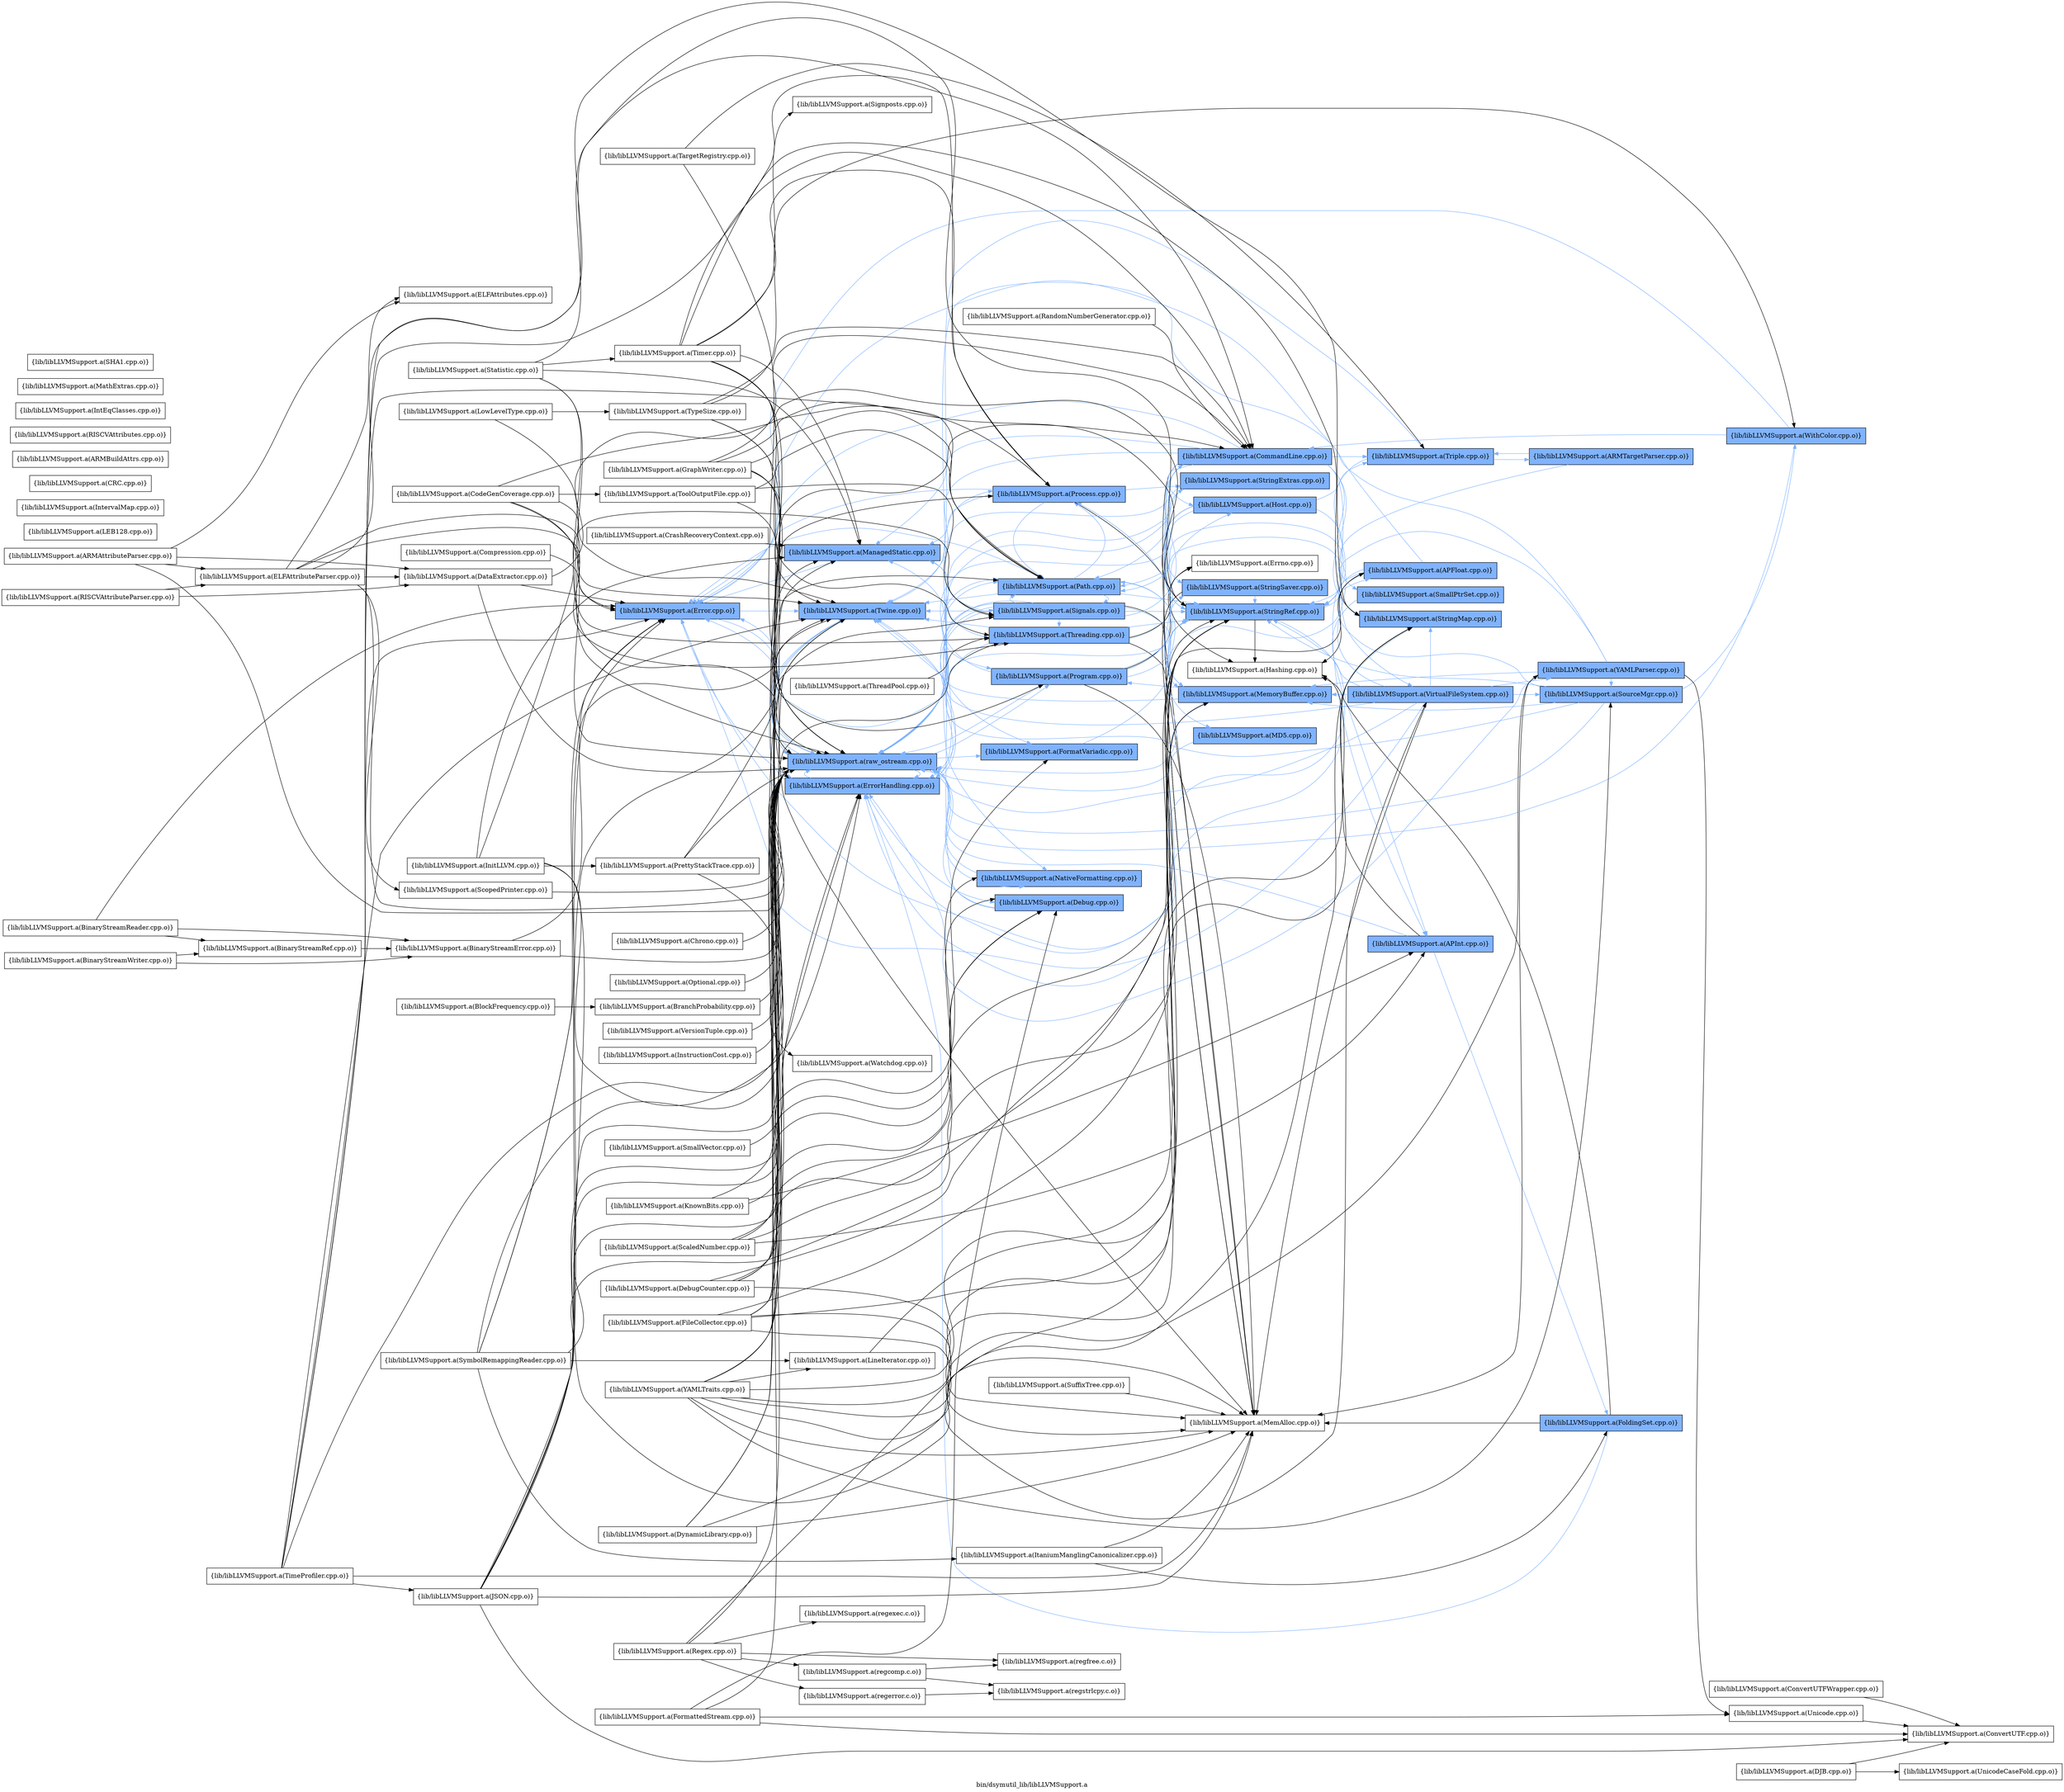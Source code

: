 digraph "bin/dsymutil_lib/libLLVMSupport.a" {
	label="bin/dsymutil_lib/libLLVMSupport.a";
	rankdir=LR;
	{ rank=same; Node0x55c82001d768;  }
	{ rank=same; Node0x55c820038018; Node0x55c820028208; Node0x55c82003aa98; Node0x55c820018f88;  }
	{ rank=same; Node0x55c8200282f8; Node0x55c82002fb98; Node0x55c820027d08; Node0x55c820038928; Node0x55c8200175e8; Node0x55c820017868; Node0x55c82002a648; Node0x55c820028e88;  }
	{ rank=same; Node0x55c820037208; Node0x55c820029158; Node0x55c8200273f8; Node0x55c82003dab8; Node0x55c8200169b8; Node0x55c820028578; Node0x55c820026c78; Node0x55c820034a08; Node0x55c82003b8a8; Node0x55c82003d388;  }
	{ rank=same; Node0x55c82003a2c8; Node0x55c82003c258; Node0x55c820039b48; Node0x55c82003c988; Node0x55c82001f568; Node0x55c82002d668;  }
	{ rank=same; Node0x55c820039dc8; Node0x55c82003bb28; Node0x55c82003d6a8; Node0x55c820038e78;  }
	{ rank=same; Node0x55c82003cc58; Node0x55c82003e238;  }
	{ rank=same; Node0x55c82001d768;  }
	{ rank=same; Node0x55c820038018; Node0x55c820028208; Node0x55c82003aa98; Node0x55c820018f88;  }
	{ rank=same; Node0x55c8200282f8; Node0x55c82002fb98; Node0x55c820027d08; Node0x55c820038928; Node0x55c8200175e8; Node0x55c820017868; Node0x55c82002a648; Node0x55c820028e88;  }
	{ rank=same; Node0x55c820037208; Node0x55c820029158; Node0x55c8200273f8; Node0x55c82003dab8; Node0x55c8200169b8; Node0x55c820028578; Node0x55c820026c78; Node0x55c820034a08; Node0x55c82003b8a8; Node0x55c82003d388;  }
	{ rank=same; Node0x55c82003a2c8; Node0x55c82003c258; Node0x55c820039b48; Node0x55c82003c988; Node0x55c82001f568; Node0x55c82002d668;  }
	{ rank=same; Node0x55c820039dc8; Node0x55c82003bb28; Node0x55c82003d6a8; Node0x55c820038e78;  }
	{ rank=same; Node0x55c82003cc58; Node0x55c82003e238;  }

	Node0x55c82001d768 [shape=record,shape=box,group=1,style=filled,fillcolor="0.600000 0.5 1",label="{lib/libLLVMSupport.a(Error.cpp.o)}"];
	Node0x55c82001d768 -> Node0x55c820038018[color="0.600000 0.5 1"];
	Node0x55c82001d768 -> Node0x55c820028208[color="0.600000 0.5 1"];
	Node0x55c82001d768 -> Node0x55c82003aa98[color="0.600000 0.5 1"];
	Node0x55c82001d768 -> Node0x55c820018f88[color="0.600000 0.5 1"];
	Node0x55c8200175e8 [shape=record,shape=box,group=1,style=filled,fillcolor="0.600000 0.5 1",label="{lib/libLLVMSupport.a(Path.cpp.o)}"];
	Node0x55c8200175e8 -> Node0x55c82001d768[color="0.600000 0.5 1"];
	Node0x55c8200175e8 -> Node0x55c820017868[color="0.600000 0.5 1"];
	Node0x55c8200175e8 -> Node0x55c8200282f8[color="0.600000 0.5 1"];
	Node0x55c8200175e8 -> Node0x55c820026c78[color="0.600000 0.5 1"];
	Node0x55c8200175e8 -> Node0x55c82003dab8[color="0.600000 0.5 1"];
	Node0x55c8200175e8 -> Node0x55c82003aa98[color="0.600000 0.5 1"];
	Node0x55c820037208 [shape=record,shape=box,group=1,style=filled,fillcolor="0.600000 0.5 1",label="{lib/libLLVMSupport.a(CommandLine.cpp.o)}"];
	Node0x55c820037208 -> Node0x55c82001d768[color="0.600000 0.5 1"];
	Node0x55c820037208 -> Node0x55c820038018[color="0.600000 0.5 1"];
	Node0x55c820037208 -> Node0x55c8200169b8[color="0.600000 0.5 1"];
	Node0x55c820037208 -> Node0x55c8200175e8[color="0.600000 0.5 1"];
	Node0x55c820037208 -> Node0x55c820028208[color="0.600000 0.5 1"];
	Node0x55c820037208 -> Node0x55c820029158;
	Node0x55c820037208 -> Node0x55c82003a2c8[color="0.600000 0.5 1"];
	Node0x55c820037208 -> Node0x55c82003c258[color="0.600000 0.5 1"];
	Node0x55c820037208 -> Node0x55c82003d388[color="0.600000 0.5 1"];
	Node0x55c820037208 -> Node0x55c82003dab8[color="0.600000 0.5 1"];
	Node0x55c820037208 -> Node0x55c820039b48[color="0.600000 0.5 1"];
	Node0x55c820037208 -> Node0x55c82003aa98[color="0.600000 0.5 1"];
	Node0x55c820037208 -> Node0x55c82003c988[color="0.600000 0.5 1"];
	Node0x55c820037208 -> Node0x55c820018f88[color="0.600000 0.5 1"];
	Node0x55c82002b368 [shape=record,shape=box,group=0,label="{lib/libLLVMSupport.a(InitLLVM.cpp.o)}"];
	Node0x55c82002b368 -> Node0x55c820038018;
	Node0x55c82002b368 -> Node0x55c8200282f8;
	Node0x55c82002b368 -> Node0x55c820028208;
	Node0x55c82002b368 -> Node0x55c820029158;
	Node0x55c82002b368 -> Node0x55c82002a738;
	Node0x55c820029158 [shape=record,shape=box,group=0,label="{lib/libLLVMSupport.a(MemAlloc.cpp.o)}"];
	Node0x55c82003b8a8 [shape=record,shape=box,group=1,style=filled,fillcolor="0.600000 0.5 1",label="{lib/libLLVMSupport.a(StringExtras.cpp.o)}"];
	Node0x55c82003b8a8 -> Node0x55c82003dab8[color="0.600000 0.5 1"];
	Node0x55c82003b8a8 -> Node0x55c820018f88[color="0.600000 0.5 1"];
	Node0x55c82003dab8 [shape=record,shape=box,group=1,style=filled,fillcolor="0.600000 0.5 1",label="{lib/libLLVMSupport.a(StringRef.cpp.o)}"];
	Node0x55c82003dab8 -> Node0x55c82001d768[color="0.600000 0.5 1"];
	Node0x55c82003dab8 -> Node0x55c820034a08;
	Node0x55c82003dab8 -> Node0x55c82001f568[color="0.600000 0.5 1"];
	Node0x55c82003dab8 -> Node0x55c82002d668[color="0.600000 0.5 1"];
	Node0x55c82003df68 [shape=record,shape=box,group=0,label="{lib/libLLVMSupport.a(ThreadPool.cpp.o)}"];
	Node0x55c82003df68 -> Node0x55c820027d08;
	Node0x55c820039b48 [shape=record,shape=box,group=1,style=filled,fillcolor="0.600000 0.5 1",label="{lib/libLLVMSupport.a(Triple.cpp.o)}"];
	Node0x55c820039b48 -> Node0x55c82003dab8[color="0.600000 0.5 1"];
	Node0x55c820039b48 -> Node0x55c820039dc8[color="0.600000 0.5 1"];
	Node0x55c820039b48 -> Node0x55c82003aa98[color="0.600000 0.5 1"];
	Node0x55c82003aa98 [shape=record,shape=box,group=1,style=filled,fillcolor="0.600000 0.5 1",label="{lib/libLLVMSupport.a(Twine.cpp.o)}"];
	Node0x55c82003aa98 -> Node0x55c820018f88[color="0.600000 0.5 1"];
	Node0x55c82003c988 [shape=record,shape=box,group=1,style=filled,fillcolor="0.600000 0.5 1",label="{lib/libLLVMSupport.a(VirtualFileSystem.cpp.o)}"];
	Node0x55c82003c988 -> Node0x55c82001d768[color="0.600000 0.5 1"];
	Node0x55c82003c988 -> Node0x55c8200175e8[color="0.600000 0.5 1"];
	Node0x55c82003c988 -> Node0x55c820029158;
	Node0x55c82003c988 -> Node0x55c8200273f8[color="0.600000 0.5 1"];
	Node0x55c82003c988 -> Node0x55c82003bb28[color="0.600000 0.5 1"];
	Node0x55c82003c988 -> Node0x55c82003c258[color="0.600000 0.5 1"];
	Node0x55c82003c988 -> Node0x55c82003dab8[color="0.600000 0.5 1"];
	Node0x55c82003c988 -> Node0x55c82003aa98[color="0.600000 0.5 1"];
	Node0x55c82003c988 -> Node0x55c82003d6a8[color="0.600000 0.5 1"];
	Node0x55c82003c988 -> Node0x55c820018f88[color="0.600000 0.5 1"];
	Node0x55c82003cc58 [shape=record,shape=box,group=1,style=filled,fillcolor="0.600000 0.5 1",label="{lib/libLLVMSupport.a(WithColor.cpp.o)}"];
	Node0x55c82003cc58 -> Node0x55c82001d768[color="0.600000 0.5 1"];
	Node0x55c82003cc58 -> Node0x55c820037208[color="0.600000 0.5 1"];
	Node0x55c82003cc58 -> Node0x55c820018f88[color="0.600000 0.5 1"];
	Node0x55c820018f88 [shape=record,shape=box,group=1,style=filled,fillcolor="0.600000 0.5 1",label="{lib/libLLVMSupport.a(raw_ostream.cpp.o)}"];
	Node0x55c820018f88 -> Node0x55c82001d768[color="0.600000 0.5 1"];
	Node0x55c820018f88 -> Node0x55c820038018[color="0.600000 0.5 1"];
	Node0x55c820018f88 -> Node0x55c820038928[color="0.600000 0.5 1"];
	Node0x55c820018f88 -> Node0x55c8200175e8[color="0.600000 0.5 1"];
	Node0x55c820018f88 -> Node0x55c820017868[color="0.600000 0.5 1"];
	Node0x55c820018f88 -> Node0x55c82002a648[color="0.600000 0.5 1"];
	Node0x55c820018f88 -> Node0x55c820028e88[color="0.600000 0.5 1"];
	Node0x55c820018f88 -> Node0x55c82003aa98[color="0.600000 0.5 1"];
	Node0x55c820034a08 [shape=record,shape=box,group=0,label="{lib/libLLVMSupport.a(Hashing.cpp.o)}"];
	Node0x55c82003de28 [shape=record,shape=box,group=0,label="{lib/libLLVMSupport.a(Chrono.cpp.o)}"];
	Node0x55c82003de28 -> Node0x55c820018f88;
	Node0x55c8200273f8 [shape=record,shape=box,group=1,style=filled,fillcolor="0.600000 0.5 1",label="{lib/libLLVMSupport.a(MemoryBuffer.cpp.o)}"];
	Node0x55c8200273f8 -> Node0x55c82001d768[color="0.600000 0.5 1"];
	Node0x55c8200273f8 -> Node0x55c8200175e8[color="0.600000 0.5 1"];
	Node0x55c8200273f8 -> Node0x55c820017868[color="0.600000 0.5 1"];
	Node0x55c8200273f8 -> Node0x55c82002a648[color="0.600000 0.5 1"];
	Node0x55c8200273f8 -> Node0x55c82003aa98[color="0.600000 0.5 1"];
	Node0x55c82003c258 [shape=record,shape=box,group=1,style=filled,fillcolor="0.600000 0.5 1",label="{lib/libLLVMSupport.a(StringMap.cpp.o)}"];
	Node0x55c82003c258 -> Node0x55c820038018[color="0.600000 0.5 1"];
	Node0x55c8200180d8 [shape=record,shape=box,group=0,label="{lib/libLLVMSupport.a(YAMLTraits.cpp.o)}"];
	Node0x55c8200180d8 -> Node0x55c820038018;
	Node0x55c8200180d8 -> Node0x55c82002dcf8;
	Node0x55c8200180d8 -> Node0x55c820029158;
	Node0x55c8200180d8 -> Node0x55c8200273f8;
	Node0x55c8200180d8 -> Node0x55c82003bb28;
	Node0x55c8200180d8 -> Node0x55c82003c258;
	Node0x55c8200180d8 -> Node0x55c82003dab8;
	Node0x55c8200180d8 -> Node0x55c82003aa98;
	Node0x55c8200180d8 -> Node0x55c82003d6a8;
	Node0x55c8200180d8 -> Node0x55c820018f88;
	Node0x55c820038e78 [shape=record,shape=box,group=1,style=filled,fillcolor="0.600000 0.5 1",label="{lib/libLLVMSupport.a(FoldingSet.cpp.o)}"];
	Node0x55c820038e78 -> Node0x55c820038018[color="0.600000 0.5 1"];
	Node0x55c820038e78 -> Node0x55c820034a08;
	Node0x55c820038e78 -> Node0x55c820029158;
	Node0x55c82002fdc8 [shape=record,shape=box,group=0,label="{lib/libLLVMSupport.a(DataExtractor.cpp.o)}"];
	Node0x55c82002fdc8 -> Node0x55c82001d768;
	Node0x55c82002fdc8 -> Node0x55c82003dab8;
	Node0x55c82002fdc8 -> Node0x55c820018f88;
	Node0x55c820033ce8 [shape=record,shape=box,group=0,label="{lib/libLLVMSupport.a(DJB.cpp.o)}"];
	Node0x55c820033ce8 -> Node0x55c820031df8;
	Node0x55c820033ce8 -> Node0x55c82003e4b8;
	Node0x55c82002e518 [shape=record,shape=box,group=0,label="{lib/libLLVMSupport.a(LEB128.cpp.o)}"];
	Node0x55c82002a648 [shape=record,shape=box,group=1,style=filled,fillcolor="0.600000 0.5 1",label="{lib/libLLVMSupport.a(Program.cpp.o)}"];
	Node0x55c82002a648 -> Node0x55c8200175e8[color="0.600000 0.5 1"];
	Node0x55c82002a648 -> Node0x55c820028578;
	Node0x55c82002a648 -> Node0x55c820029158;
	Node0x55c82002a648 -> Node0x55c82003b8a8[color="0.600000 0.5 1"];
	Node0x55c82002a648 -> Node0x55c82003d388[color="0.600000 0.5 1"];
	Node0x55c82002a648 -> Node0x55c82003dab8[color="0.600000 0.5 1"];
	Node0x55c82002a648 -> Node0x55c820018f88[color="0.600000 0.5 1"];
	Node0x55c820037348 [shape=record,shape=box,group=0,label="{lib/libLLVMSupport.a(FileCollector.cpp.o)}"];
	Node0x55c820037348 -> Node0x55c8200175e8;
	Node0x55c820037348 -> Node0x55c820017868;
	Node0x55c820037348 -> Node0x55c820029158;
	Node0x55c820037348 -> Node0x55c82003c258;
	Node0x55c820037348 -> Node0x55c82003dab8;
	Node0x55c820037348 -> Node0x55c82003aa98;
	Node0x55c820037348 -> Node0x55c82003c988;
	Node0x55c820037348 -> Node0x55c820018f88;
	Node0x55c820038018 [shape=record,shape=box,group=1,style=filled,fillcolor="0.600000 0.5 1",label="{lib/libLLVMSupport.a(ErrorHandling.cpp.o)}"];
	Node0x55c820038018 -> Node0x55c8200282f8[color="0.600000 0.5 1"];
	Node0x55c820038018 -> Node0x55c82002fb98[color="0.600000 0.5 1"];
	Node0x55c820038018 -> Node0x55c82003aa98[color="0.600000 0.5 1"];
	Node0x55c820038018 -> Node0x55c820018f88[color="0.600000 0.5 1"];
	Node0x55c82001f568 [shape=record,shape=box,group=1,style=filled,fillcolor="0.600000 0.5 1",label="{lib/libLLVMSupport.a(APFloat.cpp.o)}"];
	Node0x55c82001f568 -> Node0x55c82001d768[color="0.600000 0.5 1"];
	Node0x55c82001f568 -> Node0x55c820034a08;
	Node0x55c82001f568 -> Node0x55c82002d668[color="0.600000 0.5 1"];
	Node0x55c82001f568 -> Node0x55c82003dab8[color="0.600000 0.5 1"];
	Node0x55c82001f568 -> Node0x55c820018f88[color="0.600000 0.5 1"];
	Node0x55c82002d668 [shape=record,shape=box,group=1,style=filled,fillcolor="0.600000 0.5 1",label="{lib/libLLVMSupport.a(APInt.cpp.o)}"];
	Node0x55c82002d668 -> Node0x55c820038e78[color="0.600000 0.5 1"];
	Node0x55c82002d668 -> Node0x55c820034a08;
	Node0x55c82002d668 -> Node0x55c820018f88[color="0.600000 0.5 1"];
	Node0x55c82002ec98 [shape=record,shape=box,group=0,label="{lib/libLLVMSupport.a(KnownBits.cpp.o)}"];
	Node0x55c82002ec98 -> Node0x55c82002d668;
	Node0x55c82002ec98 -> Node0x55c82002fb98;
	Node0x55c82002ec98 -> Node0x55c820018f88;
	Node0x55c82003a2c8 [shape=record,shape=box,group=1,style=filled,fillcolor="0.600000 0.5 1",label="{lib/libLLVMSupport.a(SmallPtrSet.cpp.o)}"];
	Node0x55c82003a2c8 -> Node0x55c820038018[color="0.600000 0.5 1"];
	Node0x55c82003d568 [shape=record,shape=box,group=0,label="{lib/libLLVMSupport.a(TypeSize.cpp.o)}"];
	Node0x55c82003d568 -> Node0x55c820038018;
	Node0x55c82003d568 -> Node0x55c820037208;
	Node0x55c82003d568 -> Node0x55c82003cc58;
	Node0x55c82003d568 -> Node0x55c820018f88;
	Node0x55c82002fb98 [shape=record,shape=box,group=1,style=filled,fillcolor="0.600000 0.5 1",label="{lib/libLLVMSupport.a(Debug.cpp.o)}"];
	Node0x55c82002fb98 -> Node0x55c820028208[color="0.600000 0.5 1"];
	Node0x55c82002fb98 -> Node0x55c820018f88[color="0.600000 0.5 1"];
	Node0x55c820028208 [shape=record,shape=box,group=1,style=filled,fillcolor="0.600000 0.5 1",label="{lib/libLLVMSupport.a(ManagedStatic.cpp.o)}"];
	Node0x55c820028208 -> Node0x55c820027d08[color="0.600000 0.5 1"];
	Node0x55c82003d6f8 [shape=record,shape=box,group=0,label="{lib/libLLVMSupport.a(BranchProbability.cpp.o)}"];
	Node0x55c82003d6f8 -> Node0x55c820018f88;
	Node0x55c820039738 [shape=record,shape=box,group=0,label="{lib/libLLVMSupport.a(CodeGenCoverage.cpp.o)}"];
	Node0x55c820039738 -> Node0x55c820017868;
	Node0x55c820039738 -> Node0x55c820027d08;
	Node0x55c820039738 -> Node0x55c82003b6c8;
	Node0x55c820039738 -> Node0x55c82003aa98;
	Node0x55c820039738 -> Node0x55c820018f88;
	Node0x55c8200356d8 [shape=record,shape=box,group=0,label="{lib/libLLVMSupport.a(GraphWriter.cpp.o)}"];
	Node0x55c8200356d8 -> Node0x55c8200175e8;
	Node0x55c8200356d8 -> Node0x55c82002a648;
	Node0x55c8200356d8 -> Node0x55c820037208;
	Node0x55c8200356d8 -> Node0x55c82003dab8;
	Node0x55c8200356d8 -> Node0x55c82003aa98;
	Node0x55c8200356d8 -> Node0x55c820018f88;
	Node0x55c820019348 [shape=record,shape=box,group=0,label="{lib/libLLVMSupport.a(DynamicLibrary.cpp.o)}"];
	Node0x55c820019348 -> Node0x55c820027d08;
	Node0x55c820019348 -> Node0x55c820028208;
	Node0x55c820019348 -> Node0x55c820029158;
	Node0x55c820019348 -> Node0x55c82003c258;
	Node0x55c820026c78 [shape=record,shape=box,group=1,style=filled,fillcolor="0.600000 0.5 1",label="{lib/libLLVMSupport.a(MD5.cpp.o)}"];
	Node0x55c820026c78 -> Node0x55c820018f88[color="0.600000 0.5 1"];
	Node0x55c820028a28 [shape=record,shape=box,group=0,label="{lib/libLLVMSupport.a(TargetRegistry.cpp.o)}"];
	Node0x55c820028a28 -> Node0x55c820039b48;
	Node0x55c820028a28 -> Node0x55c820018f88;
	Node0x55c820034e18 [shape=record,shape=box,group=0,label="{lib/libLLVMSupport.a(Timer.cpp.o)}"];
	Node0x55c820034e18 -> Node0x55c820017868;
	Node0x55c820034e18 -> Node0x55c820027d08;
	Node0x55c820034e18 -> Node0x55c820037208;
	Node0x55c820034e18 -> Node0x55c820028208;
	Node0x55c820034e18 -> Node0x55c820029158;
	Node0x55c820034e18 -> Node0x55c82003c258;
	Node0x55c820034e18 -> Node0x55c82003b3a8;
	Node0x55c820034e18 -> Node0x55c820018f88;
	Node0x55c82003bb28 [shape=record,shape=box,group=1,style=filled,fillcolor="0.600000 0.5 1",label="{lib/libLLVMSupport.a(SourceMgr.cpp.o)}"];
	Node0x55c82003bb28 -> Node0x55c8200175e8[color="0.600000 0.5 1"];
	Node0x55c82003bb28 -> Node0x55c8200273f8[color="0.600000 0.5 1"];
	Node0x55c82003bb28 -> Node0x55c82003dab8[color="0.600000 0.5 1"];
	Node0x55c82003bb28 -> Node0x55c82003aa98[color="0.600000 0.5 1"];
	Node0x55c82003bb28 -> Node0x55c82003cc58[color="0.600000 0.5 1"];
	Node0x55c82003bb28 -> Node0x55c820018f88[color="0.600000 0.5 1"];
	Node0x55c820038928 [shape=record,shape=box,group=1,style=filled,fillcolor="0.600000 0.5 1",label="{lib/libLLVMSupport.a(FormatVariadic.cpp.o)}"];
	Node0x55c820038928 -> Node0x55c82003dab8[color="0.600000 0.5 1"];
	Node0x55c82002b458 [shape=record,shape=box,group=0,label="{lib/libLLVMSupport.a(BinaryStreamWriter.cpp.o)}"];
	Node0x55c82002b458 -> Node0x55c82002c9e8;
	Node0x55c82002b458 -> Node0x55c82002b2c8;
	Node0x55c820028e88 [shape=record,shape=box,group=1,style=filled,fillcolor="0.600000 0.5 1",label="{lib/libLLVMSupport.a(NativeFormatting.cpp.o)}"];
	Node0x55c820028e88 -> Node0x55c820018f88[color="0.600000 0.5 1"];
	Node0x55c82002ce98 [shape=record,shape=box,group=0,label="{lib/libLLVMSupport.a(ScopedPrinter.cpp.o)}"];
	Node0x55c82002ce98 -> Node0x55c820018f88;
	Node0x55c820028758 [shape=record,shape=box,group=0,label="{lib/libLLVMSupport.a(Optional.cpp.o)}"];
	Node0x55c820028758 -> Node0x55c820018f88;
	Node0x55c82002f3c8 [shape=record,shape=box,group=0,label="{lib/libLLVMSupport.a(IntervalMap.cpp.o)}"];
	Node0x55c820037ed8 [shape=record,shape=box,group=0,label="{lib/libLLVMSupport.a(Compression.cpp.o)}"];
	Node0x55c820037ed8 -> Node0x55c82001d768;
	Node0x55c8200395f8 [shape=record,shape=box,group=0,label="{lib/libLLVMSupport.a(FormattedStream.cpp.o)}"];
	Node0x55c8200395f8 -> Node0x55c820031df8;
	Node0x55c8200395f8 -> Node0x55c82002fb98;
	Node0x55c8200395f8 -> Node0x55c82003e238;
	Node0x55c8200395f8 -> Node0x55c820018f88;
	Node0x55c8200282f8 [shape=record,shape=box,group=1,style=filled,fillcolor="0.600000 0.5 1",label="{lib/libLLVMSupport.a(Signals.cpp.o)}"];
	Node0x55c8200282f8 -> Node0x55c820038018[color="0.600000 0.5 1"];
	Node0x55c8200282f8 -> Node0x55c820038928[color="0.600000 0.5 1"];
	Node0x55c8200282f8 -> Node0x55c8200175e8[color="0.600000 0.5 1"];
	Node0x55c8200282f8 -> Node0x55c82002a648[color="0.600000 0.5 1"];
	Node0x55c8200282f8 -> Node0x55c820027d08[color="0.600000 0.5 1"];
	Node0x55c8200282f8 -> Node0x55c820037208[color="0.600000 0.5 1"];
	Node0x55c8200282f8 -> Node0x55c820028208[color="0.600000 0.5 1"];
	Node0x55c8200282f8 -> Node0x55c820029158;
	Node0x55c8200282f8 -> Node0x55c8200273f8[color="0.600000 0.5 1"];
	Node0x55c8200282f8 -> Node0x55c820028e88[color="0.600000 0.5 1"];
	Node0x55c8200282f8 -> Node0x55c82003dab8[color="0.600000 0.5 1"];
	Node0x55c8200282f8 -> Node0x55c82003aa98[color="0.600000 0.5 1"];
	Node0x55c8200282f8 -> Node0x55c820018f88[color="0.600000 0.5 1"];
	Node0x55c820038158 [shape=record,shape=box,group=0,label="{lib/libLLVMSupport.a(CRC.cpp.o)}"];
	Node0x55c8200169b8 [shape=record,shape=box,group=1,style=filled,fillcolor="0.600000 0.5 1",label="{lib/libLLVMSupport.a(Host.cpp.o)}"];
	Node0x55c8200169b8 -> Node0x55c820029158;
	Node0x55c8200169b8 -> Node0x55c8200273f8[color="0.600000 0.5 1"];
	Node0x55c8200169b8 -> Node0x55c82003c258[color="0.600000 0.5 1"];
	Node0x55c8200169b8 -> Node0x55c82003dab8[color="0.600000 0.5 1"];
	Node0x55c8200169b8 -> Node0x55c820039b48[color="0.600000 0.5 1"];
	Node0x55c8200169b8 -> Node0x55c820018f88[color="0.600000 0.5 1"];
	Node0x55c82003d388 [shape=record,shape=box,group=1,style=filled,fillcolor="0.600000 0.5 1",label="{lib/libLLVMSupport.a(StringSaver.cpp.o)}"];
	Node0x55c82003d388 -> Node0x55c820029158;
	Node0x55c82003d388 -> Node0x55c82003dab8[color="0.600000 0.5 1"];
	Node0x55c82001d2b8 [shape=record,shape=box,group=0,label="{lib/libLLVMSupport.a(ELFAttributeParser.cpp.o)}"];
	Node0x55c82001d2b8 -> Node0x55c82001dee8;
	Node0x55c82001d2b8 -> Node0x55c82001d768;
	Node0x55c82001d2b8 -> Node0x55c82002fdc8;
	Node0x55c82001d2b8 -> Node0x55c82002ce98;
	Node0x55c82001d2b8 -> Node0x55c82003dab8;
	Node0x55c82001d2b8 -> Node0x55c82003aa98;
	Node0x55c82001d2b8 -> Node0x55c820018f88;
	Node0x55c82002e428 [shape=record,shape=box,group=0,label="{lib/libLLVMSupport.a(ARMBuildAttrs.cpp.o)}"];
	Node0x55c820029838 [shape=record,shape=box,group=0,label="{lib/libLLVMSupport.a(RISCVAttributes.cpp.o)}"];
	Node0x55c82002cc68 [shape=record,shape=box,group=0,label="{lib/libLLVMSupport.a(BinaryStreamReader.cpp.o)}"];
	Node0x55c82002cc68 -> Node0x55c82001d768;
	Node0x55c82002cc68 -> Node0x55c82002c9e8;
	Node0x55c82002cc68 -> Node0x55c82002b2c8;
	Node0x55c82002c9e8 [shape=record,shape=box,group=0,label="{lib/libLLVMSupport.a(BinaryStreamError.cpp.o)}"];
	Node0x55c82002c9e8 -> Node0x55c82001d768;
	Node0x55c82002c9e8 -> Node0x55c820018f88;
	Node0x55c82002b2c8 [shape=record,shape=box,group=0,label="{lib/libLLVMSupport.a(BinaryStreamRef.cpp.o)}"];
	Node0x55c82002b2c8 -> Node0x55c82002c9e8;
	Node0x55c82002ac38 [shape=record,shape=box,group=0,label="{lib/libLLVMSupport.a(IntEqClasses.cpp.o)}"];
	Node0x55c820028988 [shape=record,shape=box,group=0,label="{lib/libLLVMSupport.a(MathExtras.cpp.o)}"];
	Node0x55c82003d978 [shape=record,shape=box,group=0,label="{lib/libLLVMSupport.a(BlockFrequency.cpp.o)}"];
	Node0x55c82003d978 -> Node0x55c82003d6f8;
	Node0x55c82002c718 [shape=record,shape=box,group=0,label="{lib/libLLVMSupport.a(ScaledNumber.cpp.o)}"];
	Node0x55c82002c718 -> Node0x55c82001f568;
	Node0x55c82002c718 -> Node0x55c82002d668;
	Node0x55c82002c718 -> Node0x55c82002fb98;
	Node0x55c82002c718 -> Node0x55c820018f88;
	Node0x55c82002d578 [shape=record,shape=box,group=0,label="{lib/libLLVMSupport.a(LowLevelType.cpp.o)}"];
	Node0x55c82002d578 -> Node0x55c82003d568;
	Node0x55c82002d578 -> Node0x55c820018f88;
	Node0x55c82002dcf8 [shape=record,shape=box,group=0,label="{lib/libLLVMSupport.a(LineIterator.cpp.o)}"];
	Node0x55c82002dcf8 -> Node0x55c8200273f8;
	Node0x55c820030318 [shape=record,shape=box,group=0,label="{lib/libLLVMSupport.a(DebugCounter.cpp.o)}"];
	Node0x55c820030318 -> Node0x55c820037208;
	Node0x55c820030318 -> Node0x55c82002fb98;
	Node0x55c820030318 -> Node0x55c820028208;
	Node0x55c820030318 -> Node0x55c820029158;
	Node0x55c820030318 -> Node0x55c82003dab8;
	Node0x55c820030318 -> Node0x55c820018f88;
	Node0x55c82003d888 [shape=record,shape=box,group=0,label="{lib/libLLVMSupport.a(SuffixTree.cpp.o)}"];
	Node0x55c82003d888 -> Node0x55c820029158;
	Node0x55c820029fb8 [shape=record,shape=box,group=0,label="{lib/libLLVMSupport.a(Regex.cpp.o)}"];
	Node0x55c820029fb8 -> Node0x55c82003dab8;
	Node0x55c820029fb8 -> Node0x55c82003aa98;
	Node0x55c820029fb8 -> Node0x55c820016eb8;
	Node0x55c820029fb8 -> Node0x55c820017638;
	Node0x55c820029fb8 -> Node0x55c82001a518;
	Node0x55c820029fb8 -> Node0x55c82001ac98;
	Node0x55c82003d6a8 [shape=record,shape=box,group=1,style=filled,fillcolor="0.600000 0.5 1",label="{lib/libLLVMSupport.a(YAMLParser.cpp.o)}"];
	Node0x55c82003d6a8 -> Node0x55c820038018[color="0.600000 0.5 1"];
	Node0x55c82003d6a8 -> Node0x55c820029158;
	Node0x55c82003d6a8 -> Node0x55c8200273f8[color="0.600000 0.5 1"];
	Node0x55c82003d6a8 -> Node0x55c82003bb28[color="0.600000 0.5 1"];
	Node0x55c82003d6a8 -> Node0x55c82003dab8[color="0.600000 0.5 1"];
	Node0x55c82003d6a8 -> Node0x55c82003e238;
	Node0x55c82003d6a8 -> Node0x55c820018f88[color="0.600000 0.5 1"];
	Node0x55c82002be08 [shape=record,shape=box,group=0,label="{lib/libLLVMSupport.a(ARMAttributeParser.cpp.o)}"];
	Node0x55c82002be08 -> Node0x55c82001d2b8;
	Node0x55c82002be08 -> Node0x55c82001dee8;
	Node0x55c82002be08 -> Node0x55c82002fdc8;
	Node0x55c82002be08 -> Node0x55c820018f88;
	Node0x55c82001dee8 [shape=record,shape=box,group=0,label="{lib/libLLVMSupport.a(ELFAttributes.cpp.o)}"];
	Node0x55c820017868 [shape=record,shape=box,group=1,style=filled,fillcolor="0.600000 0.5 1",label="{lib/libLLVMSupport.a(Process.cpp.o)}"];
	Node0x55c820017868 -> Node0x55c82001d768[color="0.600000 0.5 1"];
	Node0x55c820017868 -> Node0x55c820034a08;
	Node0x55c820017868 -> Node0x55c8200175e8[color="0.600000 0.5 1"];
	Node0x55c820017868 -> Node0x55c820028208[color="0.600000 0.5 1"];
	Node0x55c820017868 -> Node0x55c82003b8a8[color="0.600000 0.5 1"];
	Node0x55c820027d08 [shape=record,shape=box,group=1,style=filled,fillcolor="0.600000 0.5 1",label="{lib/libLLVMSupport.a(Threading.cpp.o)}"];
	Node0x55c820027d08 -> Node0x55c820038018[color="0.600000 0.5 1"];
	Node0x55c820027d08 -> Node0x55c8200169b8[color="0.600000 0.5 1"];
	Node0x55c820027d08 -> Node0x55c820028578;
	Node0x55c820027d08 -> Node0x55c820029158;
	Node0x55c820027d08 -> Node0x55c82003dab8[color="0.600000 0.5 1"];
	Node0x55c820027d08 -> Node0x55c82003aa98[color="0.600000 0.5 1"];
	Node0x55c82003b6c8 [shape=record,shape=box,group=0,label="{lib/libLLVMSupport.a(ToolOutputFile.cpp.o)}"];
	Node0x55c82003b6c8 -> Node0x55c8200175e8;
	Node0x55c82003b6c8 -> Node0x55c8200282f8;
	Node0x55c82003b6c8 -> Node0x55c820018f88;
	Node0x55c820030c78 [shape=record,shape=box,group=0,label="{lib/libLLVMSupport.a(ConvertUTFWrapper.cpp.o)}"];
	Node0x55c820030c78 -> Node0x55c820031df8;
	Node0x55c820031df8 [shape=record,shape=box,group=0,label="{lib/libLLVMSupport.a(ConvertUTF.cpp.o)}"];
	Node0x55c82003e4b8 [shape=record,shape=box,group=0,label="{lib/libLLVMSupport.a(UnicodeCaseFold.cpp.o)}"];
	Node0x55c82003e238 [shape=record,shape=box,group=0,label="{lib/libLLVMSupport.a(Unicode.cpp.o)}"];
	Node0x55c82003e238 -> Node0x55c820031df8;
	Node0x55c82002a738 [shape=record,shape=box,group=0,label="{lib/libLLVMSupport.a(PrettyStackTrace.cpp.o)}"];
	Node0x55c82002a738 -> Node0x55c8200282f8;
	Node0x55c82002a738 -> Node0x55c820018f88;
	Node0x55c82002a738 -> Node0x55c82001b5f8;
	Node0x55c82001b5f8 [shape=record,shape=box,group=0,label="{lib/libLLVMSupport.a(Watchdog.cpp.o)}"];
	Node0x55c820016eb8 [shape=record,shape=box,group=0,label="{lib/libLLVMSupport.a(regcomp.c.o)}"];
	Node0x55c820016eb8 -> Node0x55c82001ac98;
	Node0x55c820016eb8 -> Node0x55c82001b3c8;
	Node0x55c820017638 [shape=record,shape=box,group=0,label="{lib/libLLVMSupport.a(regerror.c.o)}"];
	Node0x55c820017638 -> Node0x55c82001b3c8;
	Node0x55c82001a518 [shape=record,shape=box,group=0,label="{lib/libLLVMSupport.a(regexec.c.o)}"];
	Node0x55c82001ac98 [shape=record,shape=box,group=0,label="{lib/libLLVMSupport.a(regfree.c.o)}"];
	Node0x55c82002bf48 [shape=record,shape=box,group=0,label="{lib/libLLVMSupport.a(RISCVAttributeParser.cpp.o)}"];
	Node0x55c82002bf48 -> Node0x55c82001d2b8;
	Node0x55c82002bf48 -> Node0x55c82002fdc8;
	Node0x55c82003b3f8 [shape=record,shape=box,group=0,label="{lib/libLLVMSupport.a(SmallVector.cpp.o)}"];
	Node0x55c82003b3f8 -> Node0x55c820038018;
	Node0x55c82003b3a8 [shape=record,shape=box,group=0,label="{lib/libLLVMSupport.a(Signposts.cpp.o)}"];
	Node0x55c820039dc8 [shape=record,shape=box,group=1,style=filled,fillcolor="0.600000 0.5 1",label="{lib/libLLVMSupport.a(ARMTargetParser.cpp.o)}"];
	Node0x55c820039dc8 -> Node0x55c82003dab8[color="0.600000 0.5 1"];
	Node0x55c820039dc8 -> Node0x55c820039b48[color="0.600000 0.5 1"];
	Node0x55c820018808 [shape=record,shape=box,group=0,label="{lib/libLLVMSupport.a(VersionTuple.cpp.o)}"];
	Node0x55c820018808 -> Node0x55c820018f88;
	Node0x55c82001b3c8 [shape=record,shape=box,group=0,label="{lib/libLLVMSupport.a(regstrlcpy.c.o)}"];
	Node0x55c820029518 [shape=record,shape=box,group=0,label="{lib/libLLVMSupport.a(CrashRecoveryContext.cpp.o)}"];
	Node0x55c820029518 -> Node0x55c820028208;
	Node0x55c820028578 [shape=record,shape=box,group=0,label="{lib/libLLVMSupport.a(Errno.cpp.o)}"];
	Node0x55c82001ad88 [shape=record,shape=box,group=0,label="{lib/libLLVMSupport.a(JSON.cpp.o)}"];
	Node0x55c82001ad88 -> Node0x55c82001d768;
	Node0x55c82001ad88 -> Node0x55c820038928;
	Node0x55c82001ad88 -> Node0x55c820031df8;
	Node0x55c82001ad88 -> Node0x55c820029158;
	Node0x55c82001ad88 -> Node0x55c820028e88;
	Node0x55c82001ad88 -> Node0x55c82003dab8;
	Node0x55c82001ad88 -> Node0x55c82003aa98;
	Node0x55c82001ad88 -> Node0x55c820018f88;
	Node0x55c82002d208 [shape=record,shape=box,group=0,label="{lib/libLLVMSupport.a(TimeProfiler.cpp.o)}"];
	Node0x55c82002d208 -> Node0x55c82001d768;
	Node0x55c82002d208 -> Node0x55c8200175e8;
	Node0x55c82002d208 -> Node0x55c820017868;
	Node0x55c82002d208 -> Node0x55c820029158;
	Node0x55c82002d208 -> Node0x55c82003c258;
	Node0x55c82002d208 -> Node0x55c82003aa98;
	Node0x55c82002d208 -> Node0x55c820018f88;
	Node0x55c82002d208 -> Node0x55c82001ad88;
	Node0x55c820025d28 [shape=record,shape=box,group=0,label="{lib/libLLVMSupport.a(SHA1.cpp.o)}"];
	Node0x55c82002e4c8 [shape=record,shape=box,group=0,label="{lib/libLLVMSupport.a(ItaniumManglingCanonicalizer.cpp.o)}"];
	Node0x55c82002e4c8 -> Node0x55c820038e78;
	Node0x55c82002e4c8 -> Node0x55c820029158;
	Node0x55c82002ebf8 [shape=record,shape=box,group=0,label="{lib/libLLVMSupport.a(SymbolRemappingReader.cpp.o)}"];
	Node0x55c82002ebf8 -> Node0x55c82001d768;
	Node0x55c82002ebf8 -> Node0x55c82002dcf8;
	Node0x55c82002ebf8 -> Node0x55c82003dab8;
	Node0x55c82002ebf8 -> Node0x55c82003aa98;
	Node0x55c82002ebf8 -> Node0x55c820018f88;
	Node0x55c82002ebf8 -> Node0x55c82002e4c8;
	Node0x55c820035318 [shape=record,shape=box,group=0,label="{lib/libLLVMSupport.a(InstructionCost.cpp.o)}"];
	Node0x55c820035318 -> Node0x55c820018f88;
	Node0x55c820020648 [shape=record,shape=box,group=0,label="{lib/libLLVMSupport.a(RandomNumberGenerator.cpp.o)}"];
	Node0x55c820020648 -> Node0x55c820037208;
	Node0x55c820027c18 [shape=record,shape=box,group=0,label="{lib/libLLVMSupport.a(Statistic.cpp.o)}"];
	Node0x55c820027c18 -> Node0x55c820027d08;
	Node0x55c820027c18 -> Node0x55c820037208;
	Node0x55c820027c18 -> Node0x55c820028208;
	Node0x55c820027c18 -> Node0x55c820034e18;
	Node0x55c820027c18 -> Node0x55c820018f88;
}
